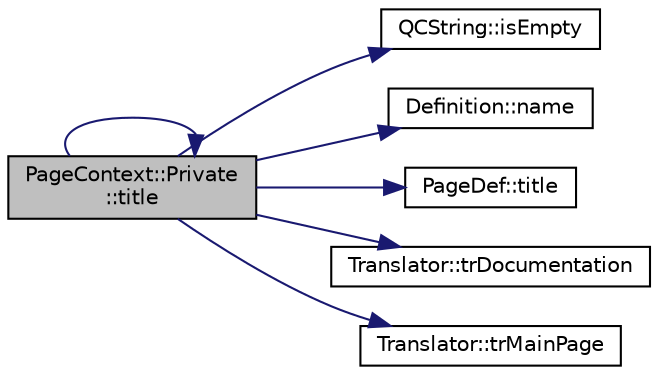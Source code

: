 digraph "PageContext::Private::title"
{
 // LATEX_PDF_SIZE
  edge [fontname="Helvetica",fontsize="10",labelfontname="Helvetica",labelfontsize="10"];
  node [fontname="Helvetica",fontsize="10",shape=record];
  rankdir="LR";
  Node1 [label="PageContext::Private\l::title",height=0.2,width=0.4,color="black", fillcolor="grey75", style="filled", fontcolor="black",tooltip=" "];
  Node1 -> Node2 [color="midnightblue",fontsize="10",style="solid"];
  Node2 [label="QCString::isEmpty",height=0.2,width=0.4,color="black", fillcolor="white", style="filled",URL="$classQCString.html#a621c4090d69ad7d05ef8e5234376c3d8",tooltip=" "];
  Node1 -> Node3 [color="midnightblue",fontsize="10",style="solid"];
  Node3 [label="Definition::name",height=0.2,width=0.4,color="black", fillcolor="white", style="filled",URL="$classDefinition.html#a9374fedd7f64fea7e0e164302d1a9e61",tooltip=" "];
  Node1 -> Node1 [color="midnightblue",fontsize="10",style="solid"];
  Node1 -> Node4 [color="midnightblue",fontsize="10",style="solid"];
  Node4 [label="PageDef::title",height=0.2,width=0.4,color="black", fillcolor="white", style="filled",URL="$classPageDef.html#aae487f3fd3ce36b104cb6b82e287cfaa",tooltip=" "];
  Node1 -> Node5 [color="midnightblue",fontsize="10",style="solid"];
  Node5 [label="Translator::trDocumentation",height=0.2,width=0.4,color="black", fillcolor="white", style="filled",URL="$classTranslator.html#a49c727268a64ce6b2989070c475d14be",tooltip=" "];
  Node1 -> Node6 [color="midnightblue",fontsize="10",style="solid"];
  Node6 [label="Translator::trMainPage",height=0.2,width=0.4,color="black", fillcolor="white", style="filled",URL="$classTranslator.html#ae315af2d9a5d19fb5df34e76c5b0a182",tooltip=" "];
}
